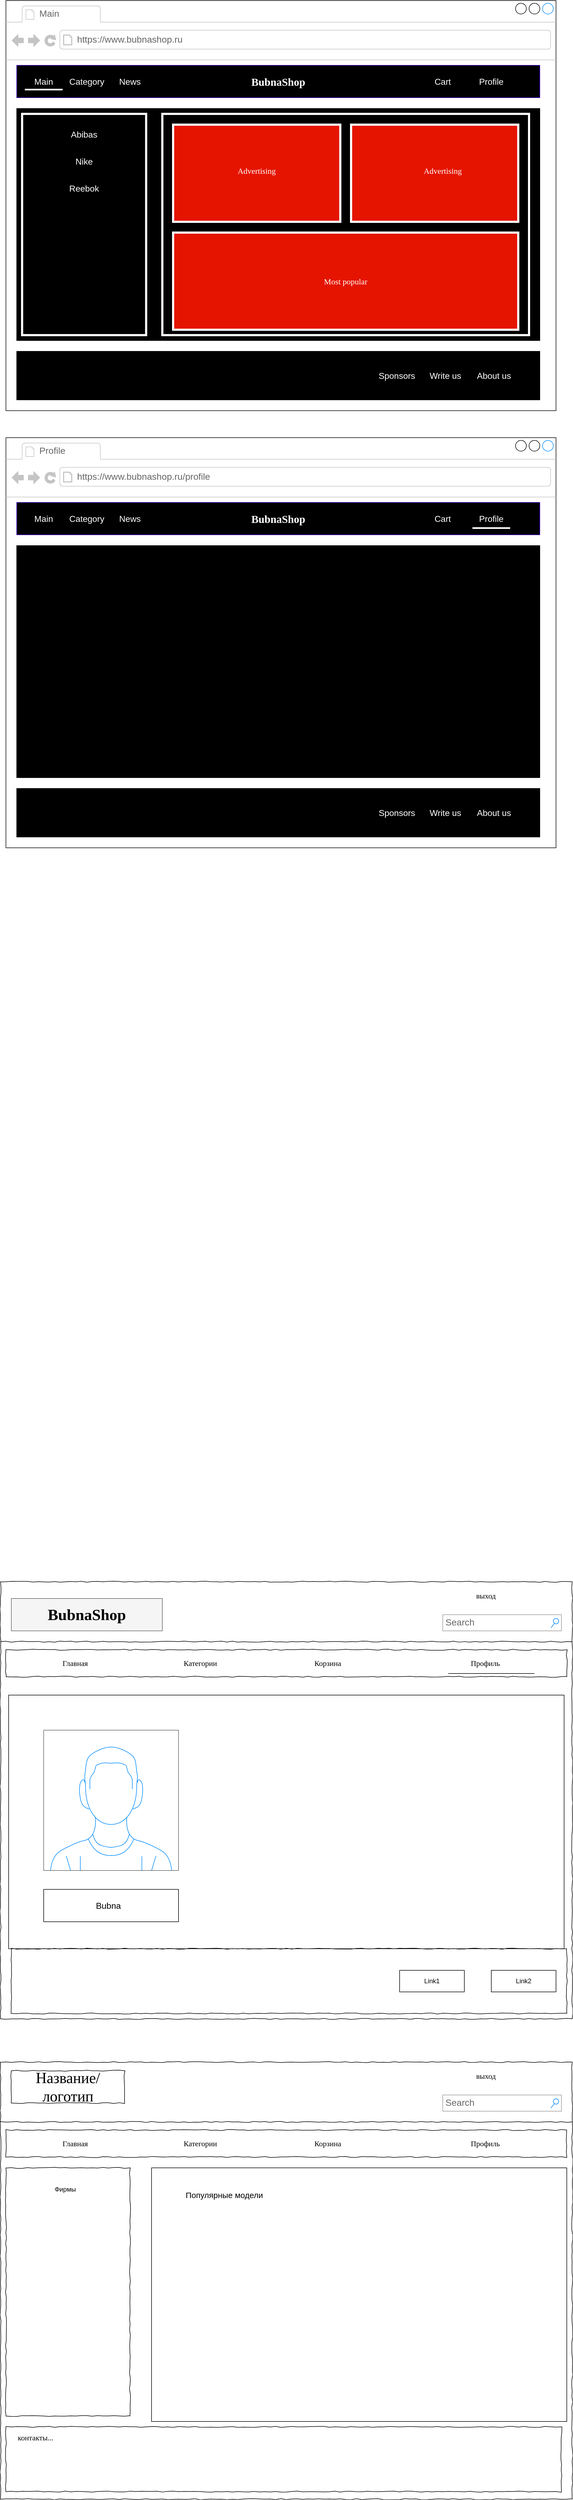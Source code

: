 <mxfile version="21.7.5" type="github">
  <diagram name="Page-1" id="03018318-947c-dd8e-b7a3-06fadd420f32">
    <mxGraphModel dx="2074" dy="1118" grid="1" gridSize="10" guides="1" tooltips="1" connect="1" arrows="1" fold="1" page="1" pageScale="1" pageWidth="1100" pageHeight="850" background="#ffffff" math="0" shadow="0">
      <root>
        <mxCell id="0" />
        <mxCell id="1" parent="0" />
        <mxCell id="JttWats6QqlOsFAtU_4d-17" value="" style="whiteSpace=wrap;html=1;rounded=0;shadow=0;labelBackgroundColor=none;strokeColor=#000000;strokeWidth=1;fillColor=none;fontFamily=Verdana;fontSize=12;fontColor=#000000;align=center;comic=1;" vertex="1" parent="1">
          <mxGeometry x="10" y="2970" width="1060" height="810" as="geometry" />
        </mxCell>
        <mxCell id="JttWats6QqlOsFAtU_4d-19" value="Search" style="strokeWidth=1;shadow=0;dashed=0;align=center;html=1;shape=mxgraph.mockup.forms.searchBox;strokeColor=#999999;mainText=;strokeColor2=#008cff;fontColor=#666666;fontSize=17;align=left;spacingLeft=3;rounded=0;labelBackgroundColor=none;comic=1;" vertex="1" parent="1">
          <mxGeometry x="830" y="3031" width="220" height="30" as="geometry" />
        </mxCell>
        <mxCell id="JttWats6QqlOsFAtU_4d-20" value="выход" style="text;html=1;points=[];align=left;verticalAlign=top;spacingTop=-4;fontSize=14;fontFamily=Verdana" vertex="1" parent="1">
          <mxGeometry x="890" y="2986" width="140" height="20" as="geometry" />
        </mxCell>
        <mxCell id="JttWats6QqlOsFAtU_4d-22" value="" style="line;strokeWidth=1;html=1;rounded=0;shadow=0;labelBackgroundColor=none;fillColor=none;fontFamily=Verdana;fontSize=14;fontColor=#000000;align=center;comic=1;" vertex="1" parent="1">
          <mxGeometry x="10" y="3076" width="1060" height="10" as="geometry" />
        </mxCell>
        <mxCell id="JttWats6QqlOsFAtU_4d-23" value="" style="whiteSpace=wrap;html=1;rounded=0;shadow=0;labelBackgroundColor=none;strokeWidth=1;fillColor=none;fontFamily=Verdana;fontSize=12;align=center;comic=1;" vertex="1" parent="1">
          <mxGeometry x="20" y="3096" width="1040" height="50" as="geometry" />
        </mxCell>
        <mxCell id="JttWats6QqlOsFAtU_4d-24" value="Главная" style="text;html=1;points=[];align=center;verticalAlign=top;spacingTop=-4;fontSize=14;fontFamily=Verdana" vertex="1" parent="1">
          <mxGeometry x="85" y="3111" width="125" height="20" as="geometry" />
        </mxCell>
        <mxCell id="JttWats6QqlOsFAtU_4d-25" value="Категории" style="text;html=1;points=[];align=center;verticalAlign=top;spacingTop=-4;fontSize=14;fontFamily=Verdana" vertex="1" parent="1">
          <mxGeometry x="300" y="3111" width="160" height="20" as="geometry" />
        </mxCell>
        <mxCell id="JttWats6QqlOsFAtU_4d-26" value="Корзина" style="text;html=1;points=[];align=left;verticalAlign=top;spacingTop=-4;fontSize=14;fontFamily=Verdana" vertex="1" parent="1">
          <mxGeometry x="590" y="3111" width="63" height="20" as="geometry" />
        </mxCell>
        <mxCell id="JttWats6QqlOsFAtU_4d-27" value="Профиль" style="text;html=1;points=[];align=left;verticalAlign=top;spacingTop=-4;fontSize=14;fontFamily=Verdana" vertex="1" parent="1">
          <mxGeometry x="880" y="3111" width="60" height="20" as="geometry" />
        </mxCell>
        <mxCell id="JttWats6QqlOsFAtU_4d-31" value="" style="rounded=0;whiteSpace=wrap;html=1;" vertex="1" parent="1">
          <mxGeometry x="25" y="3180" width="1030" height="470" as="geometry" />
        </mxCell>
        <mxCell id="JttWats6QqlOsFAtU_4d-33" value="" style="whiteSpace=wrap;html=1;rounded=0;shadow=0;labelBackgroundColor=none;strokeColor=#000000;strokeWidth=1;fillColor=none;fontFamily=Verdana;fontSize=12;fontColor=#000000;align=center;comic=1;" vertex="1" parent="1">
          <mxGeometry x="10" y="3860" width="1060" height="810" as="geometry" />
        </mxCell>
        <mxCell id="JttWats6QqlOsFAtU_4d-34" value="Название/логотип" style="whiteSpace=wrap;html=1;rounded=0;shadow=0;labelBackgroundColor=none;strokeWidth=1;fontFamily=Verdana;fontSize=28;align=center;comic=1;" vertex="1" parent="1">
          <mxGeometry x="30" y="3876" width="210" height="60" as="geometry" />
        </mxCell>
        <mxCell id="JttWats6QqlOsFAtU_4d-35" value="Search" style="strokeWidth=1;shadow=0;dashed=0;align=center;html=1;shape=mxgraph.mockup.forms.searchBox;strokeColor=#999999;mainText=;strokeColor2=#008cff;fontColor=#666666;fontSize=17;align=left;spacingLeft=3;rounded=0;labelBackgroundColor=none;comic=1;" vertex="1" parent="1">
          <mxGeometry x="830" y="3921" width="220" height="30" as="geometry" />
        </mxCell>
        <mxCell id="JttWats6QqlOsFAtU_4d-36" value="выход" style="text;html=1;points=[];align=left;verticalAlign=top;spacingTop=-4;fontSize=14;fontFamily=Verdana" vertex="1" parent="1">
          <mxGeometry x="890" y="3876" width="140" height="20" as="geometry" />
        </mxCell>
        <mxCell id="JttWats6QqlOsFAtU_4d-37" value="" style="whiteSpace=wrap;html=1;rounded=0;shadow=0;labelBackgroundColor=none;strokeWidth=1;fillColor=none;fontFamily=Verdana;fontSize=12;align=center;comic=1;" vertex="1" parent="1">
          <mxGeometry x="20" y="4056" width="230" height="460" as="geometry" />
        </mxCell>
        <mxCell id="JttWats6QqlOsFAtU_4d-38" value="" style="line;strokeWidth=1;html=1;rounded=0;shadow=0;labelBackgroundColor=none;fillColor=none;fontFamily=Verdana;fontSize=14;fontColor=#000000;align=center;comic=1;" vertex="1" parent="1">
          <mxGeometry x="10" y="3966" width="1060" height="10" as="geometry" />
        </mxCell>
        <mxCell id="JttWats6QqlOsFAtU_4d-39" value="" style="whiteSpace=wrap;html=1;rounded=0;shadow=0;labelBackgroundColor=none;strokeWidth=1;fillColor=none;fontFamily=Verdana;fontSize=12;align=center;comic=1;" vertex="1" parent="1">
          <mxGeometry x="20" y="3986" width="1040" height="50" as="geometry" />
        </mxCell>
        <mxCell id="JttWats6QqlOsFAtU_4d-40" value="Главная" style="text;html=1;points=[];align=center;verticalAlign=top;spacingTop=-4;fontSize=14;fontFamily=Verdana" vertex="1" parent="1">
          <mxGeometry x="85" y="4001" width="125" height="20" as="geometry" />
        </mxCell>
        <mxCell id="JttWats6QqlOsFAtU_4d-41" value="Категории" style="text;html=1;points=[];align=center;verticalAlign=top;spacingTop=-4;fontSize=14;fontFamily=Verdana" vertex="1" parent="1">
          <mxGeometry x="300" y="4001" width="160" height="20" as="geometry" />
        </mxCell>
        <mxCell id="JttWats6QqlOsFAtU_4d-42" value="Корзина" style="text;html=1;points=[];align=left;verticalAlign=top;spacingTop=-4;fontSize=14;fontFamily=Verdana" vertex="1" parent="1">
          <mxGeometry x="590" y="4001" width="63" height="20" as="geometry" />
        </mxCell>
        <mxCell id="JttWats6QqlOsFAtU_4d-43" value="Профиль" style="text;html=1;points=[];align=left;verticalAlign=top;spacingTop=-4;fontSize=14;fontFamily=Verdana" vertex="1" parent="1">
          <mxGeometry x="880" y="4001" width="60" height="20" as="geometry" />
        </mxCell>
        <mxCell id="JttWats6QqlOsFAtU_4d-44" value="&lt;div style=&quot;text-align: justify&quot;&gt;&lt;br&gt;&lt;/div&gt;" style="whiteSpace=wrap;html=1;rounded=0;shadow=0;labelBackgroundColor=none;strokeWidth=1;fillColor=none;fontFamily=Verdana;fontSize=12;align=center;verticalAlign=top;spacing=10;comic=1;" vertex="1" parent="1">
          <mxGeometry x="20" y="4536" width="1030" height="120" as="geometry" />
        </mxCell>
        <mxCell id="JttWats6QqlOsFAtU_4d-45" value="контакты..." style="text;html=1;points=[];align=left;verticalAlign=top;spacingTop=-4;fontSize=14;fontFamily=Verdana" vertex="1" parent="1">
          <mxGeometry x="40" y="4546" width="350" height="50" as="geometry" />
        </mxCell>
        <mxCell id="JttWats6QqlOsFAtU_4d-46" value="Фирмы" style="text;html=1;strokeColor=none;fillColor=none;align=center;verticalAlign=middle;whiteSpace=wrap;rounded=0;" vertex="1" parent="1">
          <mxGeometry x="30" y="4076" width="200" height="40" as="geometry" />
        </mxCell>
        <mxCell id="JttWats6QqlOsFAtU_4d-47" value="" style="rounded=0;whiteSpace=wrap;html=1;" vertex="1" parent="1">
          <mxGeometry x="290" y="4056" width="770" height="470" as="geometry" />
        </mxCell>
        <mxCell id="JttWats6QqlOsFAtU_4d-48" value="&lt;font style=&quot;font-size: 15px;&quot;&gt;Популярные модели&lt;/font&gt;" style="text;html=1;strokeColor=none;fillColor=none;align=center;verticalAlign=middle;whiteSpace=wrap;rounded=0;" vertex="1" parent="1">
          <mxGeometry x="310" y="4066" width="230" height="80" as="geometry" />
        </mxCell>
        <mxCell id="JttWats6QqlOsFAtU_4d-62" value="" style="verticalLabelPosition=bottom;verticalAlign=top;html=1;shape=mxgraph.basic.rect;fillColor2=none;strokeWidth=1;size=20;indent=5;fillColor=#f5f5f5;fontColor=#333333;strokeColor=#666666;" vertex="1" parent="1">
          <mxGeometry x="30" y="3001" width="280" height="60" as="geometry" />
        </mxCell>
        <mxCell id="JttWats6QqlOsFAtU_4d-63" value="&lt;h1&gt;&lt;font style=&quot;font-size: 29px;&quot; face=&quot;Georgia&quot;&gt;BubnaShop&lt;/font&gt;&lt;/h1&gt;" style="text;html=1;strokeColor=none;fillColor=none;align=center;verticalAlign=middle;whiteSpace=wrap;rounded=0;" vertex="1" parent="1">
          <mxGeometry x="119" y="3016" width="102" height="30" as="geometry" />
        </mxCell>
        <mxCell id="JttWats6QqlOsFAtU_4d-67" value="" style="endArrow=none;html=1;rounded=0;" edge="1" parent="1">
          <mxGeometry relative="1" as="geometry">
            <mxPoint x="840" y="3140" as="sourcePoint" />
            <mxPoint x="1000" y="3140" as="targetPoint" />
          </mxGeometry>
        </mxCell>
        <mxCell id="JttWats6QqlOsFAtU_4d-68" value="&lt;div style=&quot;text-align: justify&quot;&gt;&lt;br&gt;&lt;/div&gt;" style="whiteSpace=wrap;html=1;rounded=0;shadow=0;labelBackgroundColor=none;strokeWidth=1;fillColor=none;fontFamily=Verdana;fontSize=12;align=center;verticalAlign=top;spacing=10;comic=1;" vertex="1" parent="1">
          <mxGeometry x="30" y="3650" width="1030" height="120" as="geometry" />
        </mxCell>
        <mxCell id="JttWats6QqlOsFAtU_4d-69" value="" style="rounded=0;whiteSpace=wrap;html=1;" vertex="1" parent="1">
          <mxGeometry x="750" y="3690" width="120" height="40" as="geometry" />
        </mxCell>
        <mxCell id="JttWats6QqlOsFAtU_4d-70" value="Link2" style="rounded=0;whiteSpace=wrap;html=1;" vertex="1" parent="1">
          <mxGeometry x="920" y="3690" width="120" height="40" as="geometry" />
        </mxCell>
        <mxCell id="JttWats6QqlOsFAtU_4d-71" value="Link1" style="text;html=1;strokeColor=none;fillColor=none;align=center;verticalAlign=middle;whiteSpace=wrap;rounded=0;" vertex="1" parent="1">
          <mxGeometry x="780" y="3695" width="60" height="30" as="geometry" />
        </mxCell>
        <mxCell id="JttWats6QqlOsFAtU_4d-72" value="" style="verticalLabelPosition=bottom;shadow=0;dashed=0;align=center;html=1;verticalAlign=top;strokeWidth=1;shape=mxgraph.mockup.containers.userMale;strokeColor=#666666;strokeColor2=#008cff;" vertex="1" parent="1">
          <mxGeometry x="90" y="3245" width="250" height="260" as="geometry" />
        </mxCell>
        <mxCell id="JttWats6QqlOsFAtU_4d-73" value="" style="rounded=0;whiteSpace=wrap;html=1;" vertex="1" parent="1">
          <mxGeometry x="90" y="3540" width="250" height="60" as="geometry" />
        </mxCell>
        <mxCell id="JttWats6QqlOsFAtU_4d-74" value="&lt;font style=&quot;font-size: 16px;&quot;&gt;Bubna&lt;/font&gt;" style="text;html=1;strokeColor=none;fillColor=none;align=center;verticalAlign=middle;whiteSpace=wrap;rounded=0;" vertex="1" parent="1">
          <mxGeometry x="180" y="3555" width="60" height="30" as="geometry" />
        </mxCell>
        <mxCell id="JttWats6QqlOsFAtU_4d-100" value="" style="strokeWidth=1;shadow=0;dashed=0;align=center;html=1;shape=mxgraph.mockup.containers.browserWindow;rSize=0;strokeColor2=#008cff;strokeColor3=#c4c4c4;mainText=,;recursiveResize=0;" vertex="1" parent="1">
          <mxGeometry x="20" y="40" width="1020" height="760" as="geometry" />
        </mxCell>
        <mxCell id="JttWats6QqlOsFAtU_4d-101" value="Main" style="strokeWidth=1;shadow=0;dashed=0;align=center;html=1;shape=mxgraph.mockup.containers.anchor;fontSize=17;fontColor=#666666;align=left;whiteSpace=wrap;" vertex="1" parent="JttWats6QqlOsFAtU_4d-100">
          <mxGeometry x="60" y="12" width="110" height="26" as="geometry" />
        </mxCell>
        <mxCell id="JttWats6QqlOsFAtU_4d-102" value="https://www.bubnashop.ru" style="strokeWidth=1;shadow=0;dashed=0;align=center;html=1;shape=mxgraph.mockup.containers.anchor;rSize=0;fontSize=17;fontColor=#666666;align=left;" vertex="1" parent="JttWats6QqlOsFAtU_4d-100">
          <mxGeometry x="130" y="60" width="250" height="26" as="geometry" />
        </mxCell>
        <mxCell id="JttWats6QqlOsFAtU_4d-105" value="" style="rounded=0;whiteSpace=wrap;html=1;fillColor=#000000;strokeColor=#3700CC;fontColor=#ffffff;" vertex="1" parent="JttWats6QqlOsFAtU_4d-100">
          <mxGeometry x="20" y="120" width="970" height="60" as="geometry" />
        </mxCell>
        <mxCell id="JttWats6QqlOsFAtU_4d-108" value="&lt;font color=&quot;#ffffff&quot;&gt;BubnaShop&lt;/font&gt;" style="text;html=1;strokeColor=none;fillColor=none;align=center;verticalAlign=middle;whiteSpace=wrap;rounded=0;fontSize=20;fontFamily=Georgia;fontStyle=1" vertex="1" parent="JttWats6QqlOsFAtU_4d-100">
          <mxGeometry x="475" y="135" width="60" height="30" as="geometry" />
        </mxCell>
        <mxCell id="JttWats6QqlOsFAtU_4d-109" value="" style="rounded=0;whiteSpace=wrap;html=1;fillColor=#000000;" vertex="1" parent="JttWats6QqlOsFAtU_4d-100">
          <mxGeometry x="20" y="200" width="970" height="430" as="geometry" />
        </mxCell>
        <mxCell id="JttWats6QqlOsFAtU_4d-110" value="" style="rounded=0;whiteSpace=wrap;html=1;fillColor=#000000;" vertex="1" parent="JttWats6QqlOsFAtU_4d-100">
          <mxGeometry x="20" y="650" width="970" height="90" as="geometry" />
        </mxCell>
        <mxCell id="JttWats6QqlOsFAtU_4d-124" value="&lt;font color=&quot;#ffffff&quot; style=&quot;font-size: 16px;&quot;&gt;Main&lt;/font&gt;" style="text;html=1;strokeColor=none;fillColor=none;align=center;verticalAlign=middle;whiteSpace=wrap;rounded=0;" vertex="1" parent="JttWats6QqlOsFAtU_4d-100">
          <mxGeometry x="40" y="135" width="60" height="30" as="geometry" />
        </mxCell>
        <mxCell id="JttWats6QqlOsFAtU_4d-125" value="" style="endArrow=none;html=1;rounded=0;strokeColor=#FFFFFF;strokeWidth=3;" edge="1" parent="JttWats6QqlOsFAtU_4d-100">
          <mxGeometry relative="1" as="geometry">
            <mxPoint x="35" y="165" as="sourcePoint" />
            <mxPoint x="105" y="165" as="targetPoint" />
          </mxGeometry>
        </mxCell>
        <mxCell id="JttWats6QqlOsFAtU_4d-127" value="&lt;font color=&quot;#ffffff&quot;&gt;&lt;span style=&quot;font-size: 16px;&quot;&gt;Category&lt;/span&gt;&lt;/font&gt;" style="text;html=1;strokeColor=none;fillColor=none;align=center;verticalAlign=middle;whiteSpace=wrap;rounded=0;" vertex="1" parent="JttWats6QqlOsFAtU_4d-100">
          <mxGeometry x="120" y="132.5" width="60" height="35" as="geometry" />
        </mxCell>
        <mxCell id="JttWats6QqlOsFAtU_4d-148" value="&lt;font color=&quot;#ffffff&quot;&gt;&lt;span style=&quot;font-size: 16px;&quot;&gt;Cart&lt;/span&gt;&lt;/font&gt;" style="text;html=1;strokeColor=none;fillColor=none;align=center;verticalAlign=middle;whiteSpace=wrap;rounded=0;" vertex="1" parent="JttWats6QqlOsFAtU_4d-100">
          <mxGeometry x="780" y="132.5" width="60" height="35" as="geometry" />
        </mxCell>
        <mxCell id="JttWats6QqlOsFAtU_4d-149" value="&lt;font color=&quot;#ffffff&quot;&gt;&lt;span style=&quot;font-size: 16px;&quot;&gt;Profile&lt;/span&gt;&lt;/font&gt;" style="text;html=1;strokeColor=none;fillColor=none;align=center;verticalAlign=middle;whiteSpace=wrap;rounded=0;" vertex="1" parent="JttWats6QqlOsFAtU_4d-100">
          <mxGeometry x="870" y="132.5" width="60" height="35" as="geometry" />
        </mxCell>
        <mxCell id="JttWats6QqlOsFAtU_4d-150" value="&lt;font color=&quot;#ffffff&quot;&gt;&lt;span style=&quot;font-size: 16px;&quot;&gt;News&lt;/span&gt;&lt;/font&gt;" style="text;html=1;strokeColor=none;fillColor=none;align=center;verticalAlign=middle;whiteSpace=wrap;rounded=0;" vertex="1" parent="JttWats6QqlOsFAtU_4d-100">
          <mxGeometry x="200" y="132.5" width="60" height="35" as="geometry" />
        </mxCell>
        <mxCell id="JttWats6QqlOsFAtU_4d-151" value="" style="rounded=0;whiteSpace=wrap;html=1;fillColor=#000000;strokeColor=#FFFFFF;strokeWidth=4;" vertex="1" parent="JttWats6QqlOsFAtU_4d-100">
          <mxGeometry x="30" y="210" width="230" height="410" as="geometry" />
        </mxCell>
        <mxCell id="JttWats6QqlOsFAtU_4d-152" value="" style="rounded=0;whiteSpace=wrap;html=1;fillColor=#000000;strokeColor=#FFFFFF;strokeWidth=4;" vertex="1" parent="JttWats6QqlOsFAtU_4d-100">
          <mxGeometry x="290" y="210" width="680" height="410" as="geometry" />
        </mxCell>
        <mxCell id="JttWats6QqlOsFAtU_4d-169" value="&lt;font color=&quot;#ffffff&quot;&gt;&lt;span style=&quot;font-size: 16px;&quot;&gt;Abibas&lt;/span&gt;&lt;/font&gt;" style="text;html=1;strokeColor=none;fillColor=none;align=center;verticalAlign=middle;whiteSpace=wrap;rounded=0;" vertex="1" parent="JttWats6QqlOsFAtU_4d-100">
          <mxGeometry x="115" y="230" width="60" height="35" as="geometry" />
        </mxCell>
        <mxCell id="JttWats6QqlOsFAtU_4d-170" value="&lt;font color=&quot;#ffffff&quot;&gt;&lt;span style=&quot;font-size: 16px;&quot;&gt;Nike&lt;/span&gt;&lt;/font&gt;" style="text;html=1;strokeColor=none;fillColor=none;align=center;verticalAlign=middle;whiteSpace=wrap;rounded=0;" vertex="1" parent="JttWats6QqlOsFAtU_4d-100">
          <mxGeometry x="115" y="280" width="60" height="35" as="geometry" />
        </mxCell>
        <mxCell id="JttWats6QqlOsFAtU_4d-171" value="&lt;font color=&quot;#ffffff&quot;&gt;&lt;span style=&quot;font-size: 16px;&quot;&gt;Reebok&lt;/span&gt;&lt;/font&gt;" style="text;html=1;strokeColor=none;fillColor=none;align=center;verticalAlign=middle;whiteSpace=wrap;rounded=0;" vertex="1" parent="JttWats6QqlOsFAtU_4d-100">
          <mxGeometry x="115" y="330" width="60" height="35" as="geometry" />
        </mxCell>
        <mxCell id="JttWats6QqlOsFAtU_4d-172" value="" style="rounded=0;whiteSpace=wrap;html=1;fillColor=#e51400;fontColor=#ffffff;strokeColor=#FFFFFF;strokeWidth=4;" vertex="1" parent="JttWats6QqlOsFAtU_4d-100">
          <mxGeometry x="310" y="230" width="310" height="180" as="geometry" />
        </mxCell>
        <mxCell id="JttWats6QqlOsFAtU_4d-173" value="" style="rounded=0;whiteSpace=wrap;html=1;fillColor=#e51400;fontColor=#ffffff;strokeColor=#FFFFFF;strokeWidth=4;" vertex="1" parent="JttWats6QqlOsFAtU_4d-100">
          <mxGeometry x="640" y="230" width="310" height="180" as="geometry" />
        </mxCell>
        <mxCell id="JttWats6QqlOsFAtU_4d-174" value="" style="rounded=0;whiteSpace=wrap;html=1;fillColor=#e51400;fontColor=#ffffff;strokeColor=#FFFFFF;strokeWidth=4;" vertex="1" parent="JttWats6QqlOsFAtU_4d-100">
          <mxGeometry x="310" y="430" width="640" height="180" as="geometry" />
        </mxCell>
        <mxCell id="JttWats6QqlOsFAtU_4d-176" value="&lt;font color=&quot;#ffffff&quot; style=&quot;font-size: 15px;&quot; face=&quot;Georgia&quot;&gt;Advertising&lt;/font&gt;" style="text;html=1;strokeColor=none;fillColor=none;align=center;verticalAlign=middle;whiteSpace=wrap;rounded=0;" vertex="1" parent="JttWats6QqlOsFAtU_4d-100">
          <mxGeometry x="435" y="300" width="60" height="30" as="geometry" />
        </mxCell>
        <mxCell id="JttWats6QqlOsFAtU_4d-177" value="&lt;font color=&quot;#ffffff&quot; style=&quot;font-size: 15px;&quot; face=&quot;Georgia&quot;&gt;Advertising&lt;/font&gt;" style="text;html=1;strokeColor=none;fillColor=none;align=center;verticalAlign=middle;whiteSpace=wrap;rounded=0;" vertex="1" parent="JttWats6QqlOsFAtU_4d-100">
          <mxGeometry x="780" y="300" width="60" height="30" as="geometry" />
        </mxCell>
        <mxCell id="JttWats6QqlOsFAtU_4d-178" value="&lt;font color=&quot;#ffffff&quot; style=&quot;font-size: 15px;&quot; face=&quot;Georgia&quot;&gt;Most popular&lt;/font&gt;" style="text;html=1;strokeColor=none;fillColor=none;align=center;verticalAlign=middle;whiteSpace=wrap;rounded=0;" vertex="1" parent="JttWats6QqlOsFAtU_4d-100">
          <mxGeometry x="565" y="505" width="130" height="30" as="geometry" />
        </mxCell>
        <mxCell id="JttWats6QqlOsFAtU_4d-203" value="&lt;font color=&quot;#ffffff&quot;&gt;&lt;span style=&quot;font-size: 16px;&quot;&gt;About us&lt;/span&gt;&lt;/font&gt;" style="text;html=1;strokeColor=none;fillColor=none;align=center;verticalAlign=middle;whiteSpace=wrap;rounded=0;" vertex="1" parent="JttWats6QqlOsFAtU_4d-100">
          <mxGeometry x="870" y="677.5" width="70" height="35" as="geometry" />
        </mxCell>
        <mxCell id="JttWats6QqlOsFAtU_4d-204" value="&lt;font color=&quot;#ffffff&quot;&gt;&lt;span style=&quot;font-size: 16px;&quot;&gt;Write us&lt;/span&gt;&lt;/font&gt;" style="text;html=1;strokeColor=none;fillColor=none;align=center;verticalAlign=middle;whiteSpace=wrap;rounded=0;" vertex="1" parent="JttWats6QqlOsFAtU_4d-100">
          <mxGeometry x="780" y="677.5" width="70" height="35" as="geometry" />
        </mxCell>
        <mxCell id="JttWats6QqlOsFAtU_4d-257" value="&lt;font color=&quot;#ffffff&quot;&gt;&lt;span style=&quot;font-size: 16px;&quot;&gt;Sponsors&lt;/span&gt;&lt;/font&gt;" style="text;html=1;strokeColor=none;fillColor=none;align=center;verticalAlign=middle;whiteSpace=wrap;rounded=0;" vertex="1" parent="JttWats6QqlOsFAtU_4d-100">
          <mxGeometry x="690" y="677.5" width="70" height="35" as="geometry" />
        </mxCell>
        <mxCell id="JttWats6QqlOsFAtU_4d-285" value="" style="strokeWidth=1;shadow=0;dashed=0;align=center;html=1;shape=mxgraph.mockup.containers.browserWindow;rSize=0;strokeColor2=#008cff;strokeColor3=#c4c4c4;mainText=,;recursiveResize=0;" vertex="1" parent="1">
          <mxGeometry x="20" y="850" width="1020" height="760" as="geometry" />
        </mxCell>
        <mxCell id="JttWats6QqlOsFAtU_4d-286" value="Profile" style="strokeWidth=1;shadow=0;dashed=0;align=center;html=1;shape=mxgraph.mockup.containers.anchor;fontSize=17;fontColor=#666666;align=left;whiteSpace=wrap;" vertex="1" parent="JttWats6QqlOsFAtU_4d-285">
          <mxGeometry x="60" y="12" width="110" height="26" as="geometry" />
        </mxCell>
        <mxCell id="JttWats6QqlOsFAtU_4d-287" value="https://www.bubnashop.ru/profile" style="strokeWidth=1;shadow=0;dashed=0;align=center;html=1;shape=mxgraph.mockup.containers.anchor;rSize=0;fontSize=17;fontColor=#666666;align=left;" vertex="1" parent="JttWats6QqlOsFAtU_4d-285">
          <mxGeometry x="130" y="60" width="250" height="26" as="geometry" />
        </mxCell>
        <mxCell id="JttWats6QqlOsFAtU_4d-288" value="" style="rounded=0;whiteSpace=wrap;html=1;fillColor=#000000;strokeColor=#3700CC;fontColor=#ffffff;" vertex="1" parent="JttWats6QqlOsFAtU_4d-285">
          <mxGeometry x="20" y="120" width="970" height="60" as="geometry" />
        </mxCell>
        <mxCell id="JttWats6QqlOsFAtU_4d-289" value="&lt;font color=&quot;#ffffff&quot;&gt;BubnaShop&lt;/font&gt;" style="text;html=1;strokeColor=none;fillColor=none;align=center;verticalAlign=middle;whiteSpace=wrap;rounded=0;fontSize=20;fontFamily=Georgia;fontStyle=1" vertex="1" parent="JttWats6QqlOsFAtU_4d-285">
          <mxGeometry x="475" y="135" width="60" height="30" as="geometry" />
        </mxCell>
        <mxCell id="JttWats6QqlOsFAtU_4d-290" value="" style="rounded=0;whiteSpace=wrap;html=1;fillColor=#000000;" vertex="1" parent="JttWats6QqlOsFAtU_4d-285">
          <mxGeometry x="20" y="200" width="970" height="430" as="geometry" />
        </mxCell>
        <mxCell id="JttWats6QqlOsFAtU_4d-291" value="" style="rounded=0;whiteSpace=wrap;html=1;fillColor=#000000;" vertex="1" parent="JttWats6QqlOsFAtU_4d-285">
          <mxGeometry x="20" y="650" width="970" height="90" as="geometry" />
        </mxCell>
        <mxCell id="JttWats6QqlOsFAtU_4d-292" value="&lt;font color=&quot;#ffffff&quot; style=&quot;font-size: 16px;&quot;&gt;Main&lt;/font&gt;" style="text;html=1;strokeColor=none;fillColor=none;align=center;verticalAlign=middle;whiteSpace=wrap;rounded=0;" vertex="1" parent="JttWats6QqlOsFAtU_4d-285">
          <mxGeometry x="40" y="135" width="60" height="30" as="geometry" />
        </mxCell>
        <mxCell id="JttWats6QqlOsFAtU_4d-293" value="" style="endArrow=none;html=1;rounded=0;strokeColor=#FFFFFF;strokeWidth=3;" edge="1" parent="JttWats6QqlOsFAtU_4d-285">
          <mxGeometry relative="1" as="geometry">
            <mxPoint x="865" y="167.5" as="sourcePoint" />
            <mxPoint x="935" y="167.5" as="targetPoint" />
          </mxGeometry>
        </mxCell>
        <mxCell id="JttWats6QqlOsFAtU_4d-294" value="&lt;font color=&quot;#ffffff&quot;&gt;&lt;span style=&quot;font-size: 16px;&quot;&gt;Category&lt;/span&gt;&lt;/font&gt;" style="text;html=1;strokeColor=none;fillColor=none;align=center;verticalAlign=middle;whiteSpace=wrap;rounded=0;" vertex="1" parent="JttWats6QqlOsFAtU_4d-285">
          <mxGeometry x="120" y="132.5" width="60" height="35" as="geometry" />
        </mxCell>
        <mxCell id="JttWats6QqlOsFAtU_4d-295" value="&lt;font color=&quot;#ffffff&quot;&gt;&lt;span style=&quot;font-size: 16px;&quot;&gt;Cart&lt;/span&gt;&lt;/font&gt;" style="text;html=1;strokeColor=none;fillColor=none;align=center;verticalAlign=middle;whiteSpace=wrap;rounded=0;" vertex="1" parent="JttWats6QqlOsFAtU_4d-285">
          <mxGeometry x="780" y="132.5" width="60" height="35" as="geometry" />
        </mxCell>
        <mxCell id="JttWats6QqlOsFAtU_4d-296" value="&lt;font color=&quot;#ffffff&quot;&gt;&lt;span style=&quot;font-size: 16px;&quot;&gt;Profile&lt;/span&gt;&lt;/font&gt;" style="text;html=1;strokeColor=none;fillColor=none;align=center;verticalAlign=middle;whiteSpace=wrap;rounded=0;" vertex="1" parent="JttWats6QqlOsFAtU_4d-285">
          <mxGeometry x="870" y="132.5" width="60" height="35" as="geometry" />
        </mxCell>
        <mxCell id="JttWats6QqlOsFAtU_4d-297" value="&lt;font color=&quot;#ffffff&quot;&gt;&lt;span style=&quot;font-size: 16px;&quot;&gt;News&lt;/span&gt;&lt;/font&gt;" style="text;html=1;strokeColor=none;fillColor=none;align=center;verticalAlign=middle;whiteSpace=wrap;rounded=0;" vertex="1" parent="JttWats6QqlOsFAtU_4d-285">
          <mxGeometry x="200" y="132.5" width="60" height="35" as="geometry" />
        </mxCell>
        <mxCell id="JttWats6QqlOsFAtU_4d-309" value="&lt;font color=&quot;#ffffff&quot;&gt;&lt;span style=&quot;font-size: 16px;&quot;&gt;About us&lt;/span&gt;&lt;/font&gt;" style="text;html=1;strokeColor=none;fillColor=none;align=center;verticalAlign=middle;whiteSpace=wrap;rounded=0;" vertex="1" parent="JttWats6QqlOsFAtU_4d-285">
          <mxGeometry x="870" y="677.5" width="70" height="35" as="geometry" />
        </mxCell>
        <mxCell id="JttWats6QqlOsFAtU_4d-310" value="&lt;font color=&quot;#ffffff&quot;&gt;&lt;span style=&quot;font-size: 16px;&quot;&gt;Write us&lt;/span&gt;&lt;/font&gt;" style="text;html=1;strokeColor=none;fillColor=none;align=center;verticalAlign=middle;whiteSpace=wrap;rounded=0;" vertex="1" parent="JttWats6QqlOsFAtU_4d-285">
          <mxGeometry x="780" y="677.5" width="70" height="35" as="geometry" />
        </mxCell>
        <mxCell id="JttWats6QqlOsFAtU_4d-311" value="&lt;font color=&quot;#ffffff&quot;&gt;&lt;span style=&quot;font-size: 16px;&quot;&gt;Sponsors&lt;/span&gt;&lt;/font&gt;" style="text;html=1;strokeColor=none;fillColor=none;align=center;verticalAlign=middle;whiteSpace=wrap;rounded=0;" vertex="1" parent="JttWats6QqlOsFAtU_4d-285">
          <mxGeometry x="690" y="677.5" width="70" height="35" as="geometry" />
        </mxCell>
      </root>
    </mxGraphModel>
  </diagram>
</mxfile>
